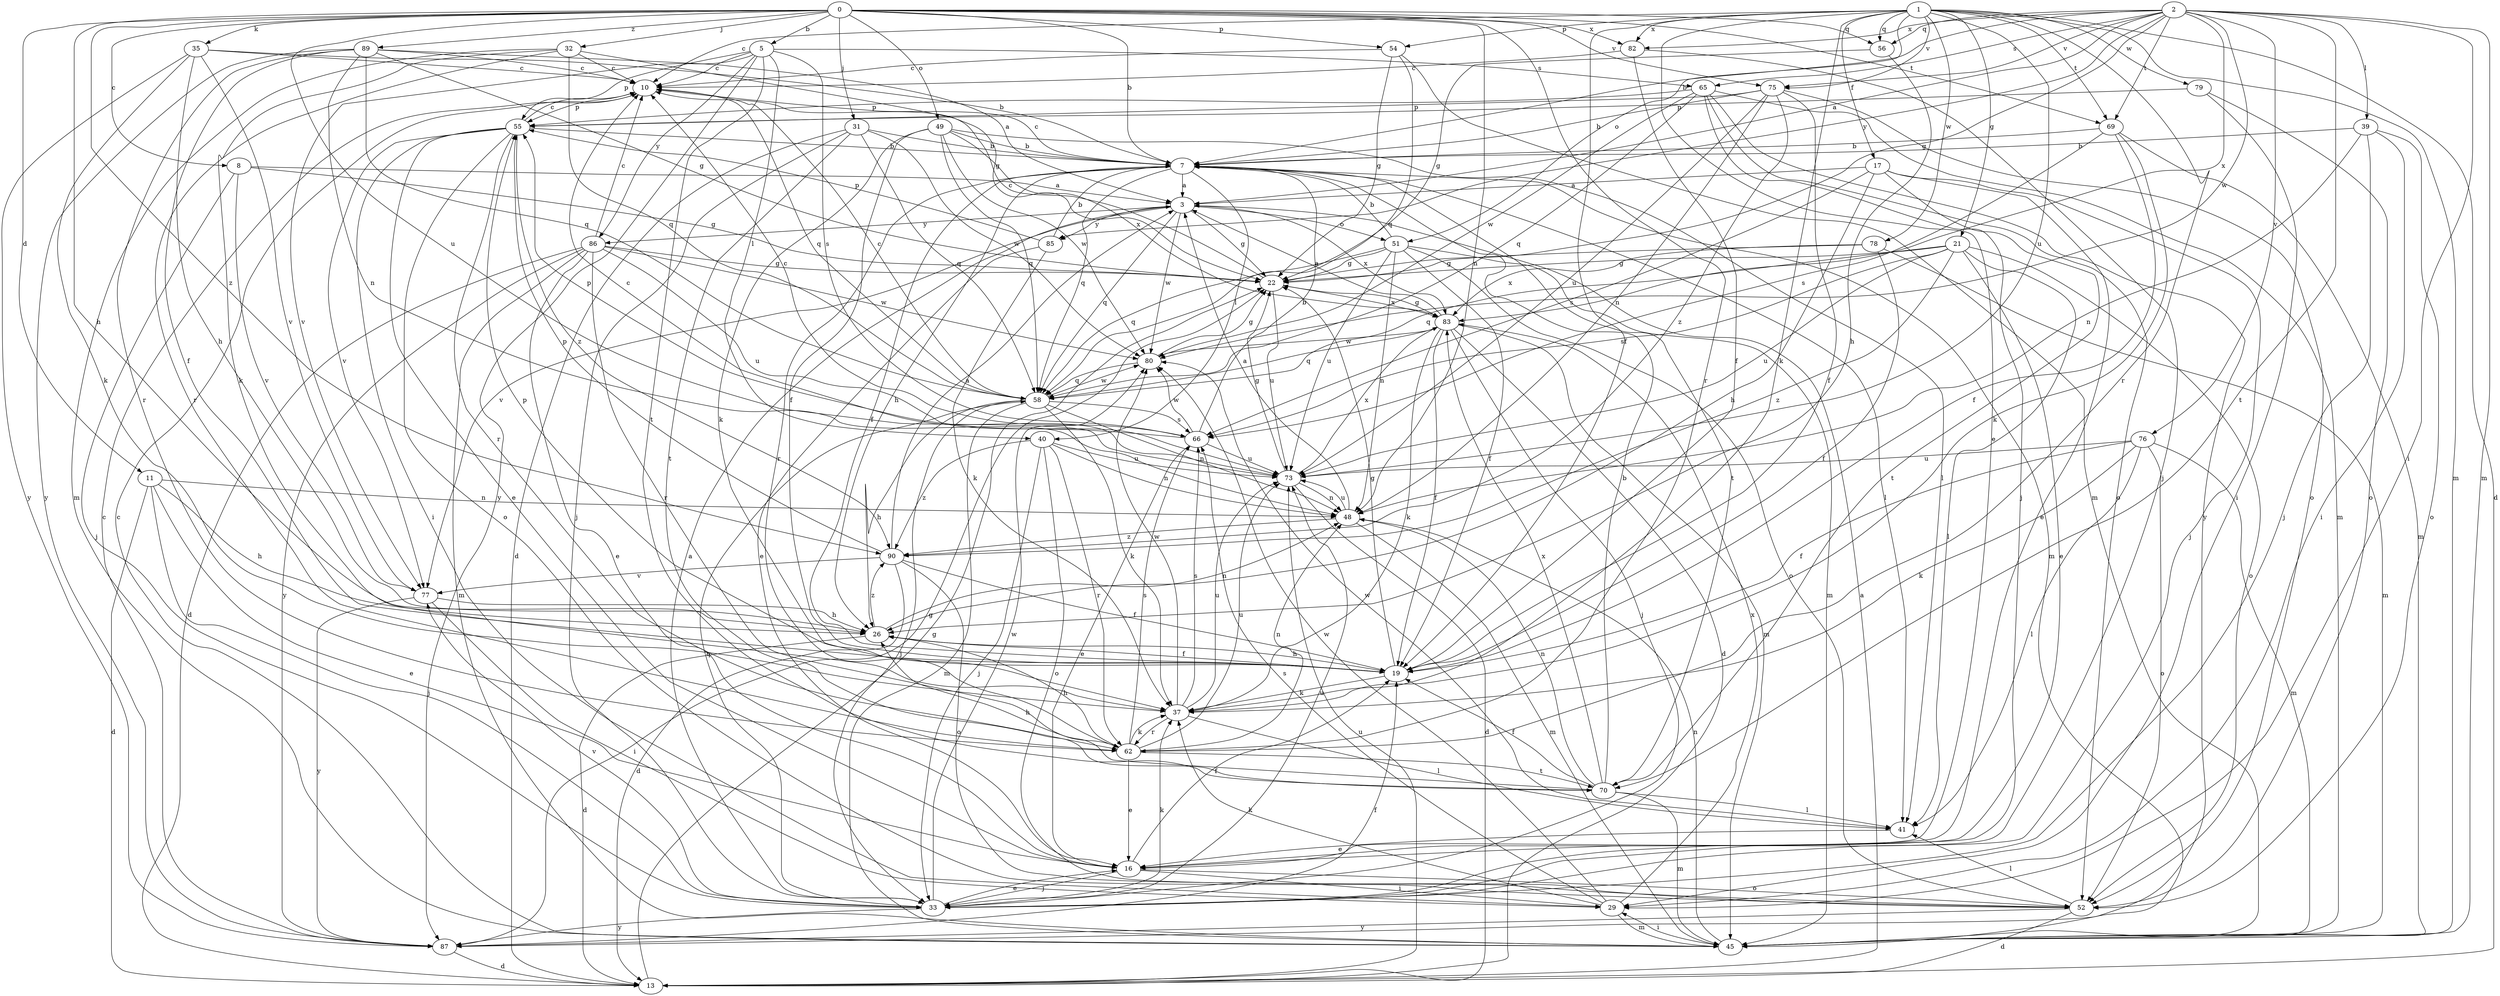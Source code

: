 strict digraph  {
0;
1;
2;
3;
5;
7;
8;
10;
11;
13;
16;
17;
19;
21;
22;
26;
29;
31;
32;
33;
35;
37;
39;
40;
41;
45;
48;
49;
51;
52;
54;
55;
56;
58;
62;
65;
66;
69;
70;
73;
75;
76;
77;
78;
79;
80;
82;
83;
85;
86;
87;
89;
90;
0 -> 5  [label=b];
0 -> 7  [label=b];
0 -> 8  [label=c];
0 -> 11  [label=d];
0 -> 26  [label=h];
0 -> 31  [label=j];
0 -> 32  [label=j];
0 -> 35  [label=k];
0 -> 48  [label=n];
0 -> 49  [label=o];
0 -> 54  [label=p];
0 -> 56  [label=q];
0 -> 62  [label=r];
0 -> 69  [label=t];
0 -> 73  [label=u];
0 -> 75  [label=v];
0 -> 82  [label=x];
0 -> 89  [label=z];
0 -> 90  [label=z];
1 -> 10  [label=c];
1 -> 13  [label=d];
1 -> 16  [label=e];
1 -> 17  [label=f];
1 -> 19  [label=f];
1 -> 21  [label=g];
1 -> 37  [label=k];
1 -> 45  [label=m];
1 -> 51  [label=o];
1 -> 54  [label=p];
1 -> 56  [label=q];
1 -> 62  [label=r];
1 -> 69  [label=t];
1 -> 73  [label=u];
1 -> 75  [label=v];
1 -> 78  [label=w];
1 -> 79  [label=w];
1 -> 82  [label=x];
2 -> 3  [label=a];
2 -> 7  [label=b];
2 -> 22  [label=g];
2 -> 29  [label=i];
2 -> 39  [label=l];
2 -> 45  [label=m];
2 -> 56  [label=q];
2 -> 65  [label=s];
2 -> 69  [label=t];
2 -> 70  [label=t];
2 -> 75  [label=v];
2 -> 76  [label=v];
2 -> 80  [label=w];
2 -> 82  [label=x];
2 -> 83  [label=x];
2 -> 85  [label=y];
3 -> 22  [label=g];
3 -> 51  [label=o];
3 -> 58  [label=q];
3 -> 77  [label=v];
3 -> 80  [label=w];
3 -> 83  [label=x];
3 -> 85  [label=y];
3 -> 86  [label=y];
5 -> 10  [label=c];
5 -> 40  [label=l];
5 -> 55  [label=p];
5 -> 65  [label=s];
5 -> 66  [label=s];
5 -> 70  [label=t];
5 -> 77  [label=v];
5 -> 86  [label=y];
5 -> 87  [label=y];
7 -> 3  [label=a];
7 -> 10  [label=c];
7 -> 19  [label=f];
7 -> 26  [label=h];
7 -> 40  [label=l];
7 -> 41  [label=l];
7 -> 45  [label=m];
7 -> 58  [label=q];
7 -> 62  [label=r];
7 -> 70  [label=t];
8 -> 3  [label=a];
8 -> 22  [label=g];
8 -> 33  [label=j];
8 -> 77  [label=v];
10 -> 55  [label=p];
10 -> 58  [label=q];
11 -> 13  [label=d];
11 -> 16  [label=e];
11 -> 26  [label=h];
11 -> 33  [label=j];
11 -> 48  [label=n];
13 -> 3  [label=a];
13 -> 22  [label=g];
13 -> 73  [label=u];
16 -> 19  [label=f];
16 -> 29  [label=i];
16 -> 33  [label=j];
16 -> 52  [label=o];
17 -> 3  [label=a];
17 -> 16  [label=e];
17 -> 26  [label=h];
17 -> 33  [label=j];
17 -> 66  [label=s];
17 -> 70  [label=t];
19 -> 22  [label=g];
19 -> 26  [label=h];
19 -> 37  [label=k];
19 -> 55  [label=p];
21 -> 16  [label=e];
21 -> 22  [label=g];
21 -> 41  [label=l];
21 -> 52  [label=o];
21 -> 58  [label=q];
21 -> 66  [label=s];
21 -> 73  [label=u];
21 -> 90  [label=z];
22 -> 10  [label=c];
22 -> 73  [label=u];
22 -> 83  [label=x];
26 -> 13  [label=d];
26 -> 19  [label=f];
26 -> 48  [label=n];
26 -> 90  [label=z];
29 -> 37  [label=k];
29 -> 45  [label=m];
29 -> 66  [label=s];
29 -> 80  [label=w];
29 -> 83  [label=x];
31 -> 7  [label=b];
31 -> 13  [label=d];
31 -> 33  [label=j];
31 -> 58  [label=q];
31 -> 70  [label=t];
31 -> 80  [label=w];
32 -> 10  [label=c];
32 -> 22  [label=g];
32 -> 37  [label=k];
32 -> 45  [label=m];
32 -> 58  [label=q];
32 -> 62  [label=r];
33 -> 3  [label=a];
33 -> 16  [label=e];
33 -> 37  [label=k];
33 -> 58  [label=q];
33 -> 73  [label=u];
33 -> 77  [label=v];
33 -> 80  [label=w];
33 -> 87  [label=y];
35 -> 7  [label=b];
35 -> 10  [label=c];
35 -> 26  [label=h];
35 -> 37  [label=k];
35 -> 77  [label=v];
35 -> 87  [label=y];
37 -> 41  [label=l];
37 -> 62  [label=r];
37 -> 66  [label=s];
37 -> 73  [label=u];
37 -> 80  [label=w];
39 -> 7  [label=b];
39 -> 29  [label=i];
39 -> 33  [label=j];
39 -> 48  [label=n];
39 -> 52  [label=o];
40 -> 33  [label=j];
40 -> 48  [label=n];
40 -> 52  [label=o];
40 -> 62  [label=r];
40 -> 73  [label=u];
40 -> 90  [label=z];
41 -> 16  [label=e];
41 -> 80  [label=w];
45 -> 10  [label=c];
45 -> 29  [label=i];
45 -> 48  [label=n];
48 -> 3  [label=a];
48 -> 45  [label=m];
48 -> 73  [label=u];
48 -> 90  [label=z];
49 -> 7  [label=b];
49 -> 19  [label=f];
49 -> 37  [label=k];
49 -> 41  [label=l];
49 -> 58  [label=q];
49 -> 80  [label=w];
49 -> 83  [label=x];
51 -> 7  [label=b];
51 -> 19  [label=f];
51 -> 22  [label=g];
51 -> 45  [label=m];
51 -> 48  [label=n];
51 -> 52  [label=o];
51 -> 58  [label=q];
51 -> 73  [label=u];
52 -> 13  [label=d];
52 -> 41  [label=l];
52 -> 87  [label=y];
54 -> 10  [label=c];
54 -> 22  [label=g];
54 -> 45  [label=m];
54 -> 58  [label=q];
55 -> 7  [label=b];
55 -> 10  [label=c];
55 -> 16  [label=e];
55 -> 29  [label=i];
55 -> 52  [label=o];
55 -> 62  [label=r];
55 -> 77  [label=v];
55 -> 90  [label=z];
56 -> 22  [label=g];
56 -> 26  [label=h];
58 -> 10  [label=c];
58 -> 26  [label=h];
58 -> 33  [label=j];
58 -> 37  [label=k];
58 -> 45  [label=m];
58 -> 48  [label=n];
58 -> 66  [label=s];
58 -> 80  [label=w];
62 -> 16  [label=e];
62 -> 26  [label=h];
62 -> 37  [label=k];
62 -> 48  [label=n];
62 -> 66  [label=s];
62 -> 70  [label=t];
62 -> 73  [label=u];
65 -> 33  [label=j];
65 -> 45  [label=m];
65 -> 52  [label=o];
65 -> 55  [label=p];
65 -> 58  [label=q];
65 -> 80  [label=w];
65 -> 87  [label=y];
66 -> 7  [label=b];
66 -> 10  [label=c];
66 -> 16  [label=e];
66 -> 55  [label=p];
66 -> 73  [label=u];
66 -> 80  [label=w];
69 -> 7  [label=b];
69 -> 19  [label=f];
69 -> 37  [label=k];
69 -> 45  [label=m];
69 -> 66  [label=s];
70 -> 7  [label=b];
70 -> 19  [label=f];
70 -> 26  [label=h];
70 -> 41  [label=l];
70 -> 45  [label=m];
70 -> 48  [label=n];
70 -> 83  [label=x];
73 -> 10  [label=c];
73 -> 13  [label=d];
73 -> 22  [label=g];
73 -> 48  [label=n];
73 -> 83  [label=x];
75 -> 7  [label=b];
75 -> 19  [label=f];
75 -> 48  [label=n];
75 -> 52  [label=o];
75 -> 55  [label=p];
75 -> 73  [label=u];
75 -> 90  [label=z];
76 -> 19  [label=f];
76 -> 37  [label=k];
76 -> 41  [label=l];
76 -> 45  [label=m];
76 -> 52  [label=o];
76 -> 73  [label=u];
77 -> 26  [label=h];
77 -> 29  [label=i];
77 -> 87  [label=y];
78 -> 19  [label=f];
78 -> 22  [label=g];
78 -> 45  [label=m];
78 -> 83  [label=x];
79 -> 29  [label=i];
79 -> 52  [label=o];
79 -> 55  [label=p];
80 -> 22  [label=g];
80 -> 58  [label=q];
82 -> 10  [label=c];
82 -> 19  [label=f];
82 -> 33  [label=j];
83 -> 3  [label=a];
83 -> 13  [label=d];
83 -> 19  [label=f];
83 -> 22  [label=g];
83 -> 33  [label=j];
83 -> 37  [label=k];
83 -> 45  [label=m];
83 -> 58  [label=q];
83 -> 80  [label=w];
85 -> 7  [label=b];
85 -> 16  [label=e];
85 -> 37  [label=k];
85 -> 55  [label=p];
86 -> 10  [label=c];
86 -> 13  [label=d];
86 -> 16  [label=e];
86 -> 22  [label=g];
86 -> 45  [label=m];
86 -> 62  [label=r];
86 -> 73  [label=u];
86 -> 80  [label=w];
86 -> 87  [label=y];
87 -> 10  [label=c];
87 -> 13  [label=d];
87 -> 19  [label=f];
87 -> 22  [label=g];
89 -> 3  [label=a];
89 -> 10  [label=c];
89 -> 19  [label=f];
89 -> 22  [label=g];
89 -> 48  [label=n];
89 -> 58  [label=q];
89 -> 62  [label=r];
89 -> 87  [label=y];
90 -> 3  [label=a];
90 -> 13  [label=d];
90 -> 19  [label=f];
90 -> 52  [label=o];
90 -> 55  [label=p];
90 -> 77  [label=v];
}
